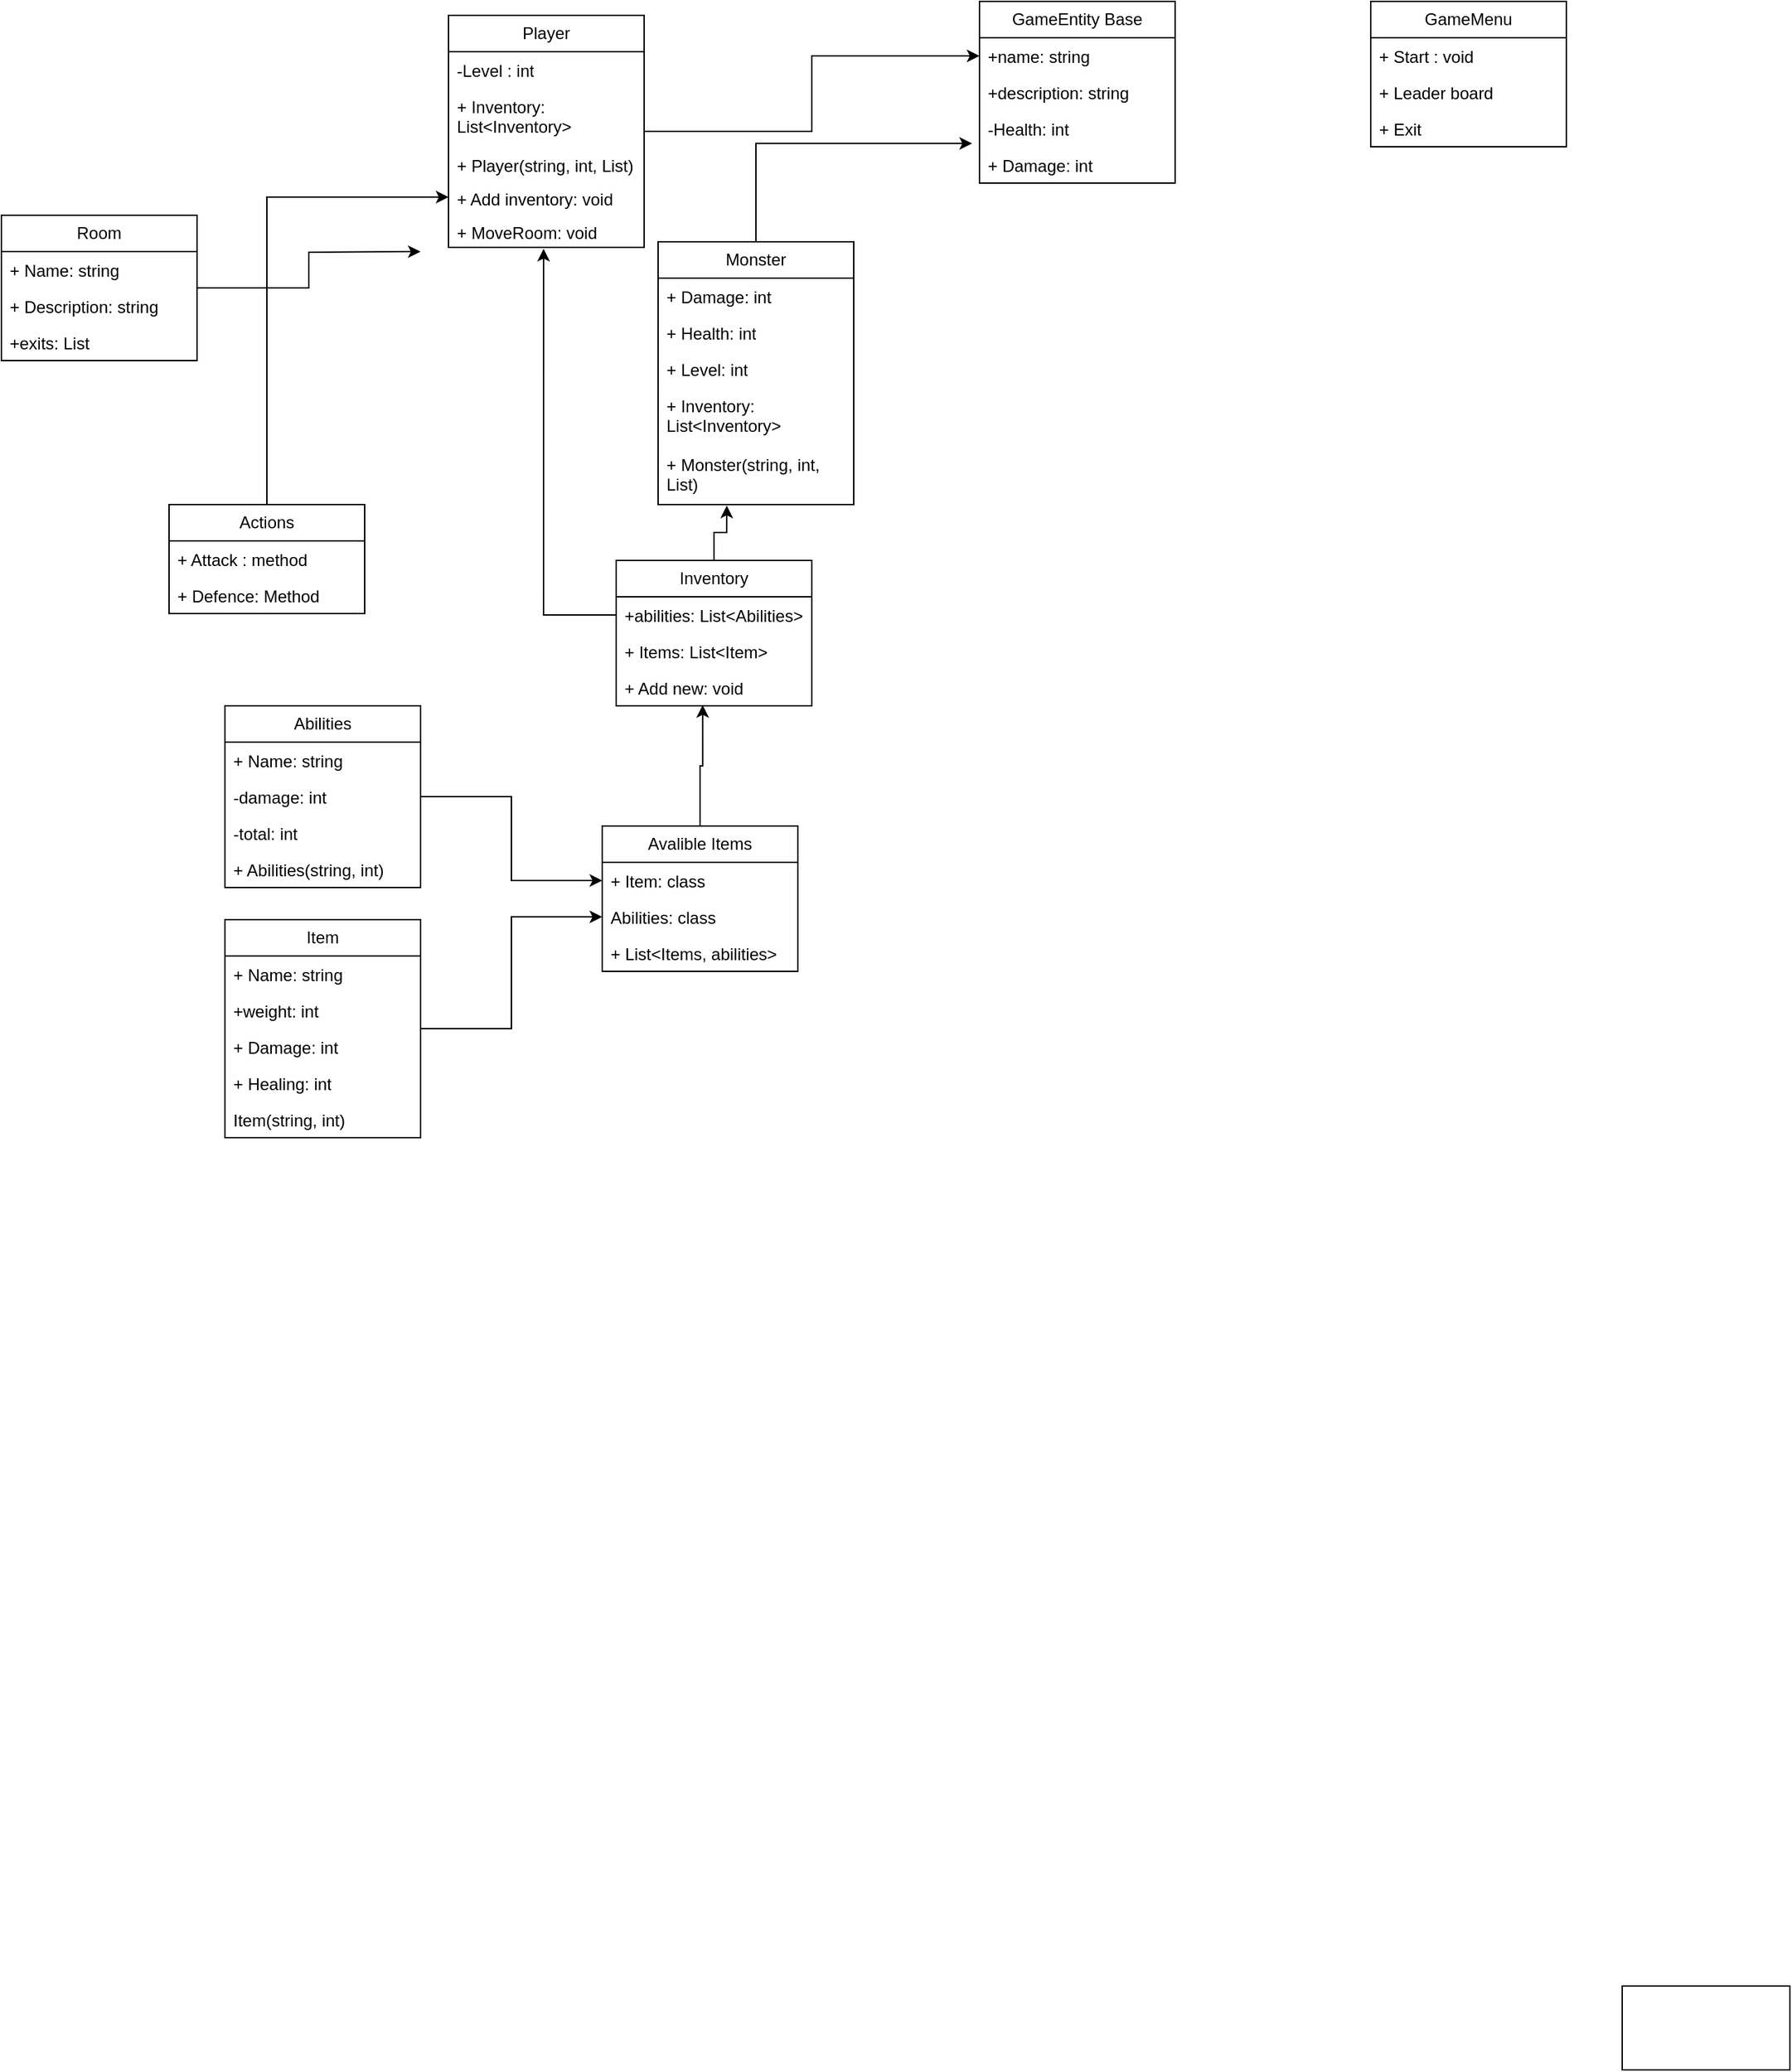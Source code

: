 <mxfile version="22.0.8" type="github">
  <diagram name="Page-1" id="qk2f2szn2MeXV9xDz1S5">
    <mxGraphModel dx="2669" dy="3052" grid="1" gridSize="10" guides="1" tooltips="1" connect="1" arrows="1" fold="1" page="1" pageScale="1" pageWidth="827" pageHeight="1169" math="0" shadow="0">
      <root>
        <mxCell id="0" />
        <mxCell id="1" parent="0" />
        <mxCell id="xS8b5dlcK9B5vd-zeS39-80" style="edgeStyle=orthogonalEdgeStyle;rounded=0;orthogonalLoop=1;jettySize=auto;html=1;entryX=0;entryY=0.5;entryDx=0;entryDy=0;" parent="1" source="xS8b5dlcK9B5vd-zeS39-17" target="xS8b5dlcK9B5vd-zeS39-39" edge="1">
          <mxGeometry relative="1" as="geometry" />
        </mxCell>
        <mxCell id="xS8b5dlcK9B5vd-zeS39-17" value="Player" style="swimlane;fontStyle=0;childLayout=stackLayout;horizontal=1;startSize=26;fillColor=none;horizontalStack=0;resizeParent=1;resizeParentMax=0;resizeLast=0;collapsible=1;marginBottom=0;whiteSpace=wrap;html=1;" parent="1" vertex="1">
          <mxGeometry x="-450" y="-1310" width="140" height="166" as="geometry" />
        </mxCell>
        <mxCell id="xS8b5dlcK9B5vd-zeS39-19" value="-Level : int" style="text;strokeColor=none;fillColor=none;align=left;verticalAlign=top;spacingLeft=4;spacingRight=4;overflow=hidden;rotatable=0;points=[[0,0.5],[1,0.5]];portConstraint=eastwest;whiteSpace=wrap;html=1;" parent="xS8b5dlcK9B5vd-zeS39-17" vertex="1">
          <mxGeometry y="26" width="140" height="26" as="geometry" />
        </mxCell>
        <mxCell id="xS8b5dlcK9B5vd-zeS39-30" value="+ Inventory: List&amp;lt;Inventory&amp;gt;" style="text;strokeColor=none;fillColor=none;align=left;verticalAlign=top;spacingLeft=4;spacingRight=4;overflow=hidden;rotatable=0;points=[[0,0.5],[1,0.5]];portConstraint=eastwest;whiteSpace=wrap;html=1;" parent="xS8b5dlcK9B5vd-zeS39-17" vertex="1">
          <mxGeometry y="52" width="140" height="42" as="geometry" />
        </mxCell>
        <mxCell id="wUAT7C9UnyUO_6Taivtm-24" value="+ Player(string, int, List)" style="text;strokeColor=none;fillColor=none;align=left;verticalAlign=top;spacingLeft=4;spacingRight=4;overflow=hidden;rotatable=0;points=[[0,0.5],[1,0.5]];portConstraint=eastwest;whiteSpace=wrap;html=1;" vertex="1" parent="xS8b5dlcK9B5vd-zeS39-17">
          <mxGeometry y="94" width="140" height="24" as="geometry" />
        </mxCell>
        <mxCell id="wUAT7C9UnyUO_6Taivtm-5" value="+ Add inventory: void" style="text;strokeColor=none;fillColor=none;align=left;verticalAlign=top;spacingLeft=4;spacingRight=4;overflow=hidden;rotatable=0;points=[[0,0.5],[1,0.5]];portConstraint=eastwest;whiteSpace=wrap;html=1;" vertex="1" parent="xS8b5dlcK9B5vd-zeS39-17">
          <mxGeometry y="118" width="140" height="24" as="geometry" />
        </mxCell>
        <mxCell id="wUAT7C9UnyUO_6Taivtm-6" value="+ MoveRoom: void" style="text;strokeColor=none;fillColor=none;align=left;verticalAlign=top;spacingLeft=4;spacingRight=4;overflow=hidden;rotatable=0;points=[[0,0.5],[1,0.5]];portConstraint=eastwest;whiteSpace=wrap;html=1;" vertex="1" parent="xS8b5dlcK9B5vd-zeS39-17">
          <mxGeometry y="142" width="140" height="24" as="geometry" />
        </mxCell>
        <mxCell id="xS8b5dlcK9B5vd-zeS39-31" value="Inventory" style="swimlane;fontStyle=0;childLayout=stackLayout;horizontal=1;startSize=26;fillColor=none;horizontalStack=0;resizeParent=1;resizeParentMax=0;resizeLast=0;collapsible=1;marginBottom=0;whiteSpace=wrap;html=1;" parent="1" vertex="1">
          <mxGeometry x="-330" y="-920" width="140" height="104" as="geometry" />
        </mxCell>
        <mxCell id="xS8b5dlcK9B5vd-zeS39-34" value="+abilities: List&amp;lt;Abilities&amp;gt;" style="text;strokeColor=none;fillColor=none;align=left;verticalAlign=top;spacingLeft=4;spacingRight=4;overflow=hidden;rotatable=0;points=[[0,0.5],[1,0.5]];portConstraint=eastwest;whiteSpace=wrap;html=1;" parent="xS8b5dlcK9B5vd-zeS39-31" vertex="1">
          <mxGeometry y="26" width="140" height="26" as="geometry" />
        </mxCell>
        <mxCell id="xS8b5dlcK9B5vd-zeS39-65" value="+ Items: List&amp;lt;Item&amp;gt;" style="text;strokeColor=none;fillColor=none;align=left;verticalAlign=top;spacingLeft=4;spacingRight=4;overflow=hidden;rotatable=0;points=[[0,0.5],[1,0.5]];portConstraint=eastwest;whiteSpace=wrap;html=1;" parent="xS8b5dlcK9B5vd-zeS39-31" vertex="1">
          <mxGeometry y="52" width="140" height="26" as="geometry" />
        </mxCell>
        <mxCell id="wUAT7C9UnyUO_6Taivtm-8" value="+ Add new: void" style="text;strokeColor=none;fillColor=none;align=left;verticalAlign=top;spacingLeft=4;spacingRight=4;overflow=hidden;rotatable=0;points=[[0,0.5],[1,0.5]];portConstraint=eastwest;whiteSpace=wrap;html=1;" vertex="1" parent="xS8b5dlcK9B5vd-zeS39-31">
          <mxGeometry y="78" width="140" height="26" as="geometry" />
        </mxCell>
        <mxCell id="xS8b5dlcK9B5vd-zeS39-37" value="GameEntity Base" style="swimlane;fontStyle=0;childLayout=stackLayout;horizontal=1;startSize=26;fillColor=none;horizontalStack=0;resizeParent=1;resizeParentMax=0;resizeLast=0;collapsible=1;marginBottom=0;whiteSpace=wrap;html=1;" parent="1" vertex="1">
          <mxGeometry x="-70" y="-1320" width="140" height="130" as="geometry" />
        </mxCell>
        <mxCell id="xS8b5dlcK9B5vd-zeS39-39" value="+name: string" style="text;strokeColor=none;fillColor=none;align=left;verticalAlign=top;spacingLeft=4;spacingRight=4;overflow=hidden;rotatable=0;points=[[0,0.5],[1,0.5]];portConstraint=eastwest;whiteSpace=wrap;html=1;" parent="xS8b5dlcK9B5vd-zeS39-37" vertex="1">
          <mxGeometry y="26" width="140" height="26" as="geometry" />
        </mxCell>
        <mxCell id="xS8b5dlcK9B5vd-zeS39-40" value="+description: string" style="text;strokeColor=none;fillColor=none;align=left;verticalAlign=top;spacingLeft=4;spacingRight=4;overflow=hidden;rotatable=0;points=[[0,0.5],[1,0.5]];portConstraint=eastwest;whiteSpace=wrap;html=1;" parent="xS8b5dlcK9B5vd-zeS39-37" vertex="1">
          <mxGeometry y="52" width="140" height="26" as="geometry" />
        </mxCell>
        <mxCell id="wUAT7C9UnyUO_6Taivtm-26" value="-Health: int" style="text;strokeColor=none;fillColor=none;align=left;verticalAlign=top;spacingLeft=4;spacingRight=4;overflow=hidden;rotatable=0;points=[[0,0.5],[1,0.5]];portConstraint=eastwest;whiteSpace=wrap;html=1;" vertex="1" parent="xS8b5dlcK9B5vd-zeS39-37">
          <mxGeometry y="78" width="140" height="26" as="geometry" />
        </mxCell>
        <mxCell id="wUAT7C9UnyUO_6Taivtm-27" value="+ Damage: int" style="text;strokeColor=none;fillColor=none;align=left;verticalAlign=top;spacingLeft=4;spacingRight=4;overflow=hidden;rotatable=0;points=[[0,0.5],[1,0.5]];portConstraint=eastwest;whiteSpace=wrap;html=1;" vertex="1" parent="xS8b5dlcK9B5vd-zeS39-37">
          <mxGeometry y="104" width="140" height="26" as="geometry" />
        </mxCell>
        <mxCell id="wUAT7C9UnyUO_6Taivtm-13" style="edgeStyle=orthogonalEdgeStyle;rounded=0;orthogonalLoop=1;jettySize=auto;html=1;entryX=0;entryY=0.5;entryDx=0;entryDy=0;" edge="1" parent="1" source="xS8b5dlcK9B5vd-zeS39-45">
          <mxGeometry relative="1" as="geometry">
            <mxPoint x="-470" y="-1141" as="targetPoint" />
          </mxGeometry>
        </mxCell>
        <mxCell id="xS8b5dlcK9B5vd-zeS39-45" value="Room" style="swimlane;fontStyle=0;childLayout=stackLayout;horizontal=1;startSize=26;fillColor=none;horizontalStack=0;resizeParent=1;resizeParentMax=0;resizeLast=0;collapsible=1;marginBottom=0;whiteSpace=wrap;html=1;" parent="1" vertex="1">
          <mxGeometry x="-770" y="-1167" width="140" height="104" as="geometry" />
        </mxCell>
        <mxCell id="xS8b5dlcK9B5vd-zeS39-48" value="+ Name: string" style="text;strokeColor=none;fillColor=none;align=left;verticalAlign=top;spacingLeft=4;spacingRight=4;overflow=hidden;rotatable=0;points=[[0,0.5],[1,0.5]];portConstraint=eastwest;whiteSpace=wrap;html=1;" parent="xS8b5dlcK9B5vd-zeS39-45" vertex="1">
          <mxGeometry y="26" width="140" height="26" as="geometry" />
        </mxCell>
        <mxCell id="wUAT7C9UnyUO_6Taivtm-20" value="+ Description: string" style="text;strokeColor=none;fillColor=none;align=left;verticalAlign=top;spacingLeft=4;spacingRight=4;overflow=hidden;rotatable=0;points=[[0,0.5],[1,0.5]];portConstraint=eastwest;whiteSpace=wrap;html=1;" vertex="1" parent="xS8b5dlcK9B5vd-zeS39-45">
          <mxGeometry y="52" width="140" height="26" as="geometry" />
        </mxCell>
        <mxCell id="wUAT7C9UnyUO_6Taivtm-21" value="+exits: List" style="text;strokeColor=none;fillColor=none;align=left;verticalAlign=top;spacingLeft=4;spacingRight=4;overflow=hidden;rotatable=0;points=[[0,0.5],[1,0.5]];portConstraint=eastwest;whiteSpace=wrap;html=1;" vertex="1" parent="xS8b5dlcK9B5vd-zeS39-45">
          <mxGeometry y="78" width="140" height="26" as="geometry" />
        </mxCell>
        <mxCell id="xS8b5dlcK9B5vd-zeS39-54" value="Monster" style="swimlane;fontStyle=0;childLayout=stackLayout;horizontal=1;startSize=26;fillColor=none;horizontalStack=0;resizeParent=1;resizeParentMax=0;resizeLast=0;collapsible=1;marginBottom=0;whiteSpace=wrap;html=1;" parent="1" vertex="1">
          <mxGeometry x="-300" y="-1148" width="140" height="188" as="geometry" />
        </mxCell>
        <mxCell id="xS8b5dlcK9B5vd-zeS39-55" value="+ Damage: int" style="text;strokeColor=none;fillColor=none;align=left;verticalAlign=top;spacingLeft=4;spacingRight=4;overflow=hidden;rotatable=0;points=[[0,0.5],[1,0.5]];portConstraint=eastwest;whiteSpace=wrap;html=1;" parent="xS8b5dlcK9B5vd-zeS39-54" vertex="1">
          <mxGeometry y="26" width="140" height="26" as="geometry" />
        </mxCell>
        <mxCell id="xS8b5dlcK9B5vd-zeS39-56" value="+ Health: int" style="text;strokeColor=none;fillColor=none;align=left;verticalAlign=top;spacingLeft=4;spacingRight=4;overflow=hidden;rotatable=0;points=[[0,0.5],[1,0.5]];portConstraint=eastwest;whiteSpace=wrap;html=1;" parent="xS8b5dlcK9B5vd-zeS39-54" vertex="1">
          <mxGeometry y="52" width="140" height="26" as="geometry" />
        </mxCell>
        <mxCell id="xS8b5dlcK9B5vd-zeS39-66" value="+ Level: int" style="text;strokeColor=none;fillColor=none;align=left;verticalAlign=top;spacingLeft=4;spacingRight=4;overflow=hidden;rotatable=0;points=[[0,0.5],[1,0.5]];portConstraint=eastwest;whiteSpace=wrap;html=1;" parent="xS8b5dlcK9B5vd-zeS39-54" vertex="1">
          <mxGeometry y="78" width="140" height="26" as="geometry" />
        </mxCell>
        <mxCell id="xS8b5dlcK9B5vd-zeS39-64" value="+ Inventory: List&amp;lt;Inventory&amp;gt;" style="text;strokeColor=none;fillColor=none;align=left;verticalAlign=top;spacingLeft=4;spacingRight=4;overflow=hidden;rotatable=0;points=[[0,0.5],[1,0.5]];portConstraint=eastwest;whiteSpace=wrap;html=1;" parent="xS8b5dlcK9B5vd-zeS39-54" vertex="1">
          <mxGeometry y="104" width="140" height="42" as="geometry" />
        </mxCell>
        <mxCell id="wUAT7C9UnyUO_6Taivtm-25" value="+ Monster(string, int, List)" style="text;strokeColor=none;fillColor=none;align=left;verticalAlign=top;spacingLeft=4;spacingRight=4;overflow=hidden;rotatable=0;points=[[0,0.5],[1,0.5]];portConstraint=eastwest;whiteSpace=wrap;html=1;" vertex="1" parent="xS8b5dlcK9B5vd-zeS39-54">
          <mxGeometry y="146" width="140" height="42" as="geometry" />
        </mxCell>
        <mxCell id="2mW03yAOlJdFPuY4Jgld-1" value="" style="rounded=0;whiteSpace=wrap;html=1;" parent="1" vertex="1">
          <mxGeometry x="390" y="100" width="120" height="60" as="geometry" />
        </mxCell>
        <mxCell id="xS8b5dlcK9B5vd-zeS39-77" style="edgeStyle=orthogonalEdgeStyle;rounded=0;orthogonalLoop=1;jettySize=auto;html=1;entryX=0.486;entryY=1.042;entryDx=0;entryDy=0;entryPerimeter=0;" parent="1" source="xS8b5dlcK9B5vd-zeS39-34" target="wUAT7C9UnyUO_6Taivtm-6" edge="1">
          <mxGeometry relative="1" as="geometry">
            <mxPoint x="-397" y="-970" as="targetPoint" />
          </mxGeometry>
        </mxCell>
        <mxCell id="wUAT7C9UnyUO_6Taivtm-1" value="GameMenu" style="swimlane;fontStyle=0;childLayout=stackLayout;horizontal=1;startSize=26;fillColor=none;horizontalStack=0;resizeParent=1;resizeParentMax=0;resizeLast=0;collapsible=1;marginBottom=0;whiteSpace=wrap;html=1;" vertex="1" parent="1">
          <mxGeometry x="210" y="-1320" width="140" height="104" as="geometry" />
        </mxCell>
        <mxCell id="wUAT7C9UnyUO_6Taivtm-2" value="+ Start : void" style="text;strokeColor=none;fillColor=none;align=left;verticalAlign=top;spacingLeft=4;spacingRight=4;overflow=hidden;rotatable=0;points=[[0,0.5],[1,0.5]];portConstraint=eastwest;whiteSpace=wrap;html=1;" vertex="1" parent="wUAT7C9UnyUO_6Taivtm-1">
          <mxGeometry y="26" width="140" height="26" as="geometry" />
        </mxCell>
        <mxCell id="wUAT7C9UnyUO_6Taivtm-3" value="+ Leader board" style="text;strokeColor=none;fillColor=none;align=left;verticalAlign=top;spacingLeft=4;spacingRight=4;overflow=hidden;rotatable=0;points=[[0,0.5],[1,0.5]];portConstraint=eastwest;whiteSpace=wrap;html=1;" vertex="1" parent="wUAT7C9UnyUO_6Taivtm-1">
          <mxGeometry y="52" width="140" height="26" as="geometry" />
        </mxCell>
        <mxCell id="wUAT7C9UnyUO_6Taivtm-4" value="+ Exit&amp;nbsp;" style="text;strokeColor=none;fillColor=none;align=left;verticalAlign=top;spacingLeft=4;spacingRight=4;overflow=hidden;rotatable=0;points=[[0,0.5],[1,0.5]];portConstraint=eastwest;whiteSpace=wrap;html=1;" vertex="1" parent="wUAT7C9UnyUO_6Taivtm-1">
          <mxGeometry y="78" width="140" height="26" as="geometry" />
        </mxCell>
        <mxCell id="wUAT7C9UnyUO_6Taivtm-22" style="edgeStyle=orthogonalEdgeStyle;rounded=0;orthogonalLoop=1;jettySize=auto;html=1;entryX=0;entryY=0.5;entryDx=0;entryDy=0;" edge="1" parent="1" source="wUAT7C9UnyUO_6Taivtm-15" target="wUAT7C9UnyUO_6Taivtm-5">
          <mxGeometry relative="1" as="geometry" />
        </mxCell>
        <mxCell id="wUAT7C9UnyUO_6Taivtm-15" value="Actions" style="swimlane;fontStyle=0;childLayout=stackLayout;horizontal=1;startSize=26;fillColor=none;horizontalStack=0;resizeParent=1;resizeParentMax=0;resizeLast=0;collapsible=1;marginBottom=0;whiteSpace=wrap;html=1;" vertex="1" parent="1">
          <mxGeometry x="-650" y="-960" width="140" height="78" as="geometry" />
        </mxCell>
        <mxCell id="wUAT7C9UnyUO_6Taivtm-16" value="+ Attack : method" style="text;strokeColor=none;fillColor=none;align=left;verticalAlign=top;spacingLeft=4;spacingRight=4;overflow=hidden;rotatable=0;points=[[0,0.5],[1,0.5]];portConstraint=eastwest;whiteSpace=wrap;html=1;" vertex="1" parent="wUAT7C9UnyUO_6Taivtm-15">
          <mxGeometry y="26" width="140" height="26" as="geometry" />
        </mxCell>
        <mxCell id="wUAT7C9UnyUO_6Taivtm-17" value="+ Defence: Method" style="text;strokeColor=none;fillColor=none;align=left;verticalAlign=top;spacingLeft=4;spacingRight=4;overflow=hidden;rotatable=0;points=[[0,0.5],[1,0.5]];portConstraint=eastwest;whiteSpace=wrap;html=1;" vertex="1" parent="wUAT7C9UnyUO_6Taivtm-15">
          <mxGeometry y="52" width="140" height="26" as="geometry" />
        </mxCell>
        <mxCell id="wUAT7C9UnyUO_6Taivtm-30" style="edgeStyle=orthogonalEdgeStyle;rounded=0;orthogonalLoop=1;jettySize=auto;html=1;entryX=-0.038;entryY=0.909;entryDx=0;entryDy=0;entryPerimeter=0;" edge="1" parent="1" source="xS8b5dlcK9B5vd-zeS39-54" target="wUAT7C9UnyUO_6Taivtm-26">
          <mxGeometry relative="1" as="geometry" />
        </mxCell>
        <mxCell id="wUAT7C9UnyUO_6Taivtm-46" style="edgeStyle=orthogonalEdgeStyle;rounded=0;orthogonalLoop=1;jettySize=auto;html=1;entryX=0;entryY=0.5;entryDx=0;entryDy=0;" edge="1" parent="1" source="xS8b5dlcK9B5vd-zeS39-25" target="wUAT7C9UnyUO_6Taivtm-41">
          <mxGeometry relative="1" as="geometry" />
        </mxCell>
        <mxCell id="xS8b5dlcK9B5vd-zeS39-25" value="Abilities" style="swimlane;fontStyle=0;childLayout=stackLayout;horizontal=1;startSize=26;fillColor=none;horizontalStack=0;resizeParent=1;resizeParentMax=0;resizeLast=0;collapsible=1;marginBottom=0;whiteSpace=wrap;html=1;" parent="1" vertex="1">
          <mxGeometry x="-610" y="-816" width="140" height="130" as="geometry" />
        </mxCell>
        <mxCell id="wUAT7C9UnyUO_6Taivtm-36" value="+ Name: string" style="text;strokeColor=none;fillColor=none;align=left;verticalAlign=top;spacingLeft=4;spacingRight=4;overflow=hidden;rotatable=0;points=[[0,0.5],[1,0.5]];portConstraint=eastwest;whiteSpace=wrap;html=1;" vertex="1" parent="xS8b5dlcK9B5vd-zeS39-25">
          <mxGeometry y="26" width="140" height="26" as="geometry" />
        </mxCell>
        <mxCell id="xS8b5dlcK9B5vd-zeS39-26" value="-damage: int" style="text;strokeColor=none;fillColor=none;align=left;verticalAlign=top;spacingLeft=4;spacingRight=4;overflow=hidden;rotatable=0;points=[[0,0.5],[1,0.5]];portConstraint=eastwest;whiteSpace=wrap;html=1;" parent="xS8b5dlcK9B5vd-zeS39-25" vertex="1">
          <mxGeometry y="52" width="140" height="26" as="geometry" />
        </mxCell>
        <mxCell id="xS8b5dlcK9B5vd-zeS39-35" value="-total: int" style="text;strokeColor=none;fillColor=none;align=left;verticalAlign=top;spacingLeft=4;spacingRight=4;overflow=hidden;rotatable=0;points=[[0,0.5],[1,0.5]];portConstraint=eastwest;whiteSpace=wrap;html=1;" parent="xS8b5dlcK9B5vd-zeS39-25" vertex="1">
          <mxGeometry y="78" width="140" height="26" as="geometry" />
        </mxCell>
        <mxCell id="wUAT7C9UnyUO_6Taivtm-35" value="+ Abilities(string, int)" style="text;strokeColor=none;fillColor=none;align=left;verticalAlign=top;spacingLeft=4;spacingRight=4;overflow=hidden;rotatable=0;points=[[0,0.5],[1,0.5]];portConstraint=eastwest;whiteSpace=wrap;html=1;" vertex="1" parent="xS8b5dlcK9B5vd-zeS39-25">
          <mxGeometry y="104" width="140" height="26" as="geometry" />
        </mxCell>
        <mxCell id="wUAT7C9UnyUO_6Taivtm-45" style="edgeStyle=orthogonalEdgeStyle;rounded=0;orthogonalLoop=1;jettySize=auto;html=1;entryX=0;entryY=0.5;entryDx=0;entryDy=0;" edge="1" parent="1" source="xS8b5dlcK9B5vd-zeS39-50" target="wUAT7C9UnyUO_6Taivtm-42">
          <mxGeometry relative="1" as="geometry">
            <mxPoint x="-390" y="-660" as="targetPoint" />
          </mxGeometry>
        </mxCell>
        <mxCell id="xS8b5dlcK9B5vd-zeS39-50" value="Item" style="swimlane;fontStyle=0;childLayout=stackLayout;horizontal=1;startSize=26;fillColor=none;horizontalStack=0;resizeParent=1;resizeParentMax=0;resizeLast=0;collapsible=1;marginBottom=0;whiteSpace=wrap;html=1;" parent="1" vertex="1">
          <mxGeometry x="-610" y="-663" width="140" height="156" as="geometry" />
        </mxCell>
        <mxCell id="wUAT7C9UnyUO_6Taivtm-37" value="+ Name: string" style="text;strokeColor=none;fillColor=none;align=left;verticalAlign=top;spacingLeft=4;spacingRight=4;overflow=hidden;rotatable=0;points=[[0,0.5],[1,0.5]];portConstraint=eastwest;whiteSpace=wrap;html=1;" vertex="1" parent="xS8b5dlcK9B5vd-zeS39-50">
          <mxGeometry y="26" width="140" height="26" as="geometry" />
        </mxCell>
        <mxCell id="xS8b5dlcK9B5vd-zeS39-51" value="+weight: int" style="text;strokeColor=none;fillColor=none;align=left;verticalAlign=top;spacingLeft=4;spacingRight=4;overflow=hidden;rotatable=0;points=[[0,0.5],[1,0.5]];portConstraint=eastwest;whiteSpace=wrap;html=1;" parent="xS8b5dlcK9B5vd-zeS39-50" vertex="1">
          <mxGeometry y="52" width="140" height="26" as="geometry" />
        </mxCell>
        <mxCell id="xS8b5dlcK9B5vd-zeS39-58" value="+ Damage: int" style="text;strokeColor=none;fillColor=none;align=left;verticalAlign=top;spacingLeft=4;spacingRight=4;overflow=hidden;rotatable=0;points=[[0,0.5],[1,0.5]];portConstraint=eastwest;whiteSpace=wrap;html=1;" parent="xS8b5dlcK9B5vd-zeS39-50" vertex="1">
          <mxGeometry y="78" width="140" height="26" as="geometry" />
        </mxCell>
        <mxCell id="xS8b5dlcK9B5vd-zeS39-63" value="+ Healing: int" style="text;strokeColor=none;fillColor=none;align=left;verticalAlign=top;spacingLeft=4;spacingRight=4;overflow=hidden;rotatable=0;points=[[0,0.5],[1,0.5]];portConstraint=eastwest;whiteSpace=wrap;html=1;" parent="xS8b5dlcK9B5vd-zeS39-50" vertex="1">
          <mxGeometry y="104" width="140" height="26" as="geometry" />
        </mxCell>
        <mxCell id="wUAT7C9UnyUO_6Taivtm-38" value="Item(string, int)" style="text;strokeColor=none;fillColor=none;align=left;verticalAlign=top;spacingLeft=4;spacingRight=4;overflow=hidden;rotatable=0;points=[[0,0.5],[1,0.5]];portConstraint=eastwest;whiteSpace=wrap;html=1;" vertex="1" parent="xS8b5dlcK9B5vd-zeS39-50">
          <mxGeometry y="130" width="140" height="26" as="geometry" />
        </mxCell>
        <mxCell id="wUAT7C9UnyUO_6Taivtm-40" value="Avalible Items" style="swimlane;fontStyle=0;childLayout=stackLayout;horizontal=1;startSize=26;fillColor=none;horizontalStack=0;resizeParent=1;resizeParentMax=0;resizeLast=0;collapsible=1;marginBottom=0;whiteSpace=wrap;html=1;" vertex="1" parent="1">
          <mxGeometry x="-340" y="-730" width="140" height="104" as="geometry" />
        </mxCell>
        <mxCell id="wUAT7C9UnyUO_6Taivtm-41" value="+ Item: class" style="text;strokeColor=none;fillColor=none;align=left;verticalAlign=top;spacingLeft=4;spacingRight=4;overflow=hidden;rotatable=0;points=[[0,0.5],[1,0.5]];portConstraint=eastwest;whiteSpace=wrap;html=1;" vertex="1" parent="wUAT7C9UnyUO_6Taivtm-40">
          <mxGeometry y="26" width="140" height="26" as="geometry" />
        </mxCell>
        <mxCell id="wUAT7C9UnyUO_6Taivtm-42" value="Abilities: class" style="text;strokeColor=none;fillColor=none;align=left;verticalAlign=top;spacingLeft=4;spacingRight=4;overflow=hidden;rotatable=0;points=[[0,0.5],[1,0.5]];portConstraint=eastwest;whiteSpace=wrap;html=1;" vertex="1" parent="wUAT7C9UnyUO_6Taivtm-40">
          <mxGeometry y="52" width="140" height="26" as="geometry" />
        </mxCell>
        <mxCell id="wUAT7C9UnyUO_6Taivtm-43" value="+ List&amp;lt;Items, abilities&amp;gt;" style="text;strokeColor=none;fillColor=none;align=left;verticalAlign=top;spacingLeft=4;spacingRight=4;overflow=hidden;rotatable=0;points=[[0,0.5],[1,0.5]];portConstraint=eastwest;whiteSpace=wrap;html=1;" vertex="1" parent="wUAT7C9UnyUO_6Taivtm-40">
          <mxGeometry y="78" width="140" height="26" as="geometry" />
        </mxCell>
        <mxCell id="wUAT7C9UnyUO_6Taivtm-44" style="edgeStyle=orthogonalEdgeStyle;rounded=0;orthogonalLoop=1;jettySize=auto;html=1;entryX=0.442;entryY=0.979;entryDx=0;entryDy=0;entryPerimeter=0;" edge="1" parent="1" source="wUAT7C9UnyUO_6Taivtm-40" target="wUAT7C9UnyUO_6Taivtm-8">
          <mxGeometry relative="1" as="geometry" />
        </mxCell>
        <mxCell id="wUAT7C9UnyUO_6Taivtm-47" style="edgeStyle=orthogonalEdgeStyle;rounded=0;orthogonalLoop=1;jettySize=auto;html=1;entryX=0.351;entryY=1.017;entryDx=0;entryDy=0;entryPerimeter=0;" edge="1" parent="1" source="xS8b5dlcK9B5vd-zeS39-31" target="wUAT7C9UnyUO_6Taivtm-25">
          <mxGeometry relative="1" as="geometry" />
        </mxCell>
      </root>
    </mxGraphModel>
  </diagram>
</mxfile>
